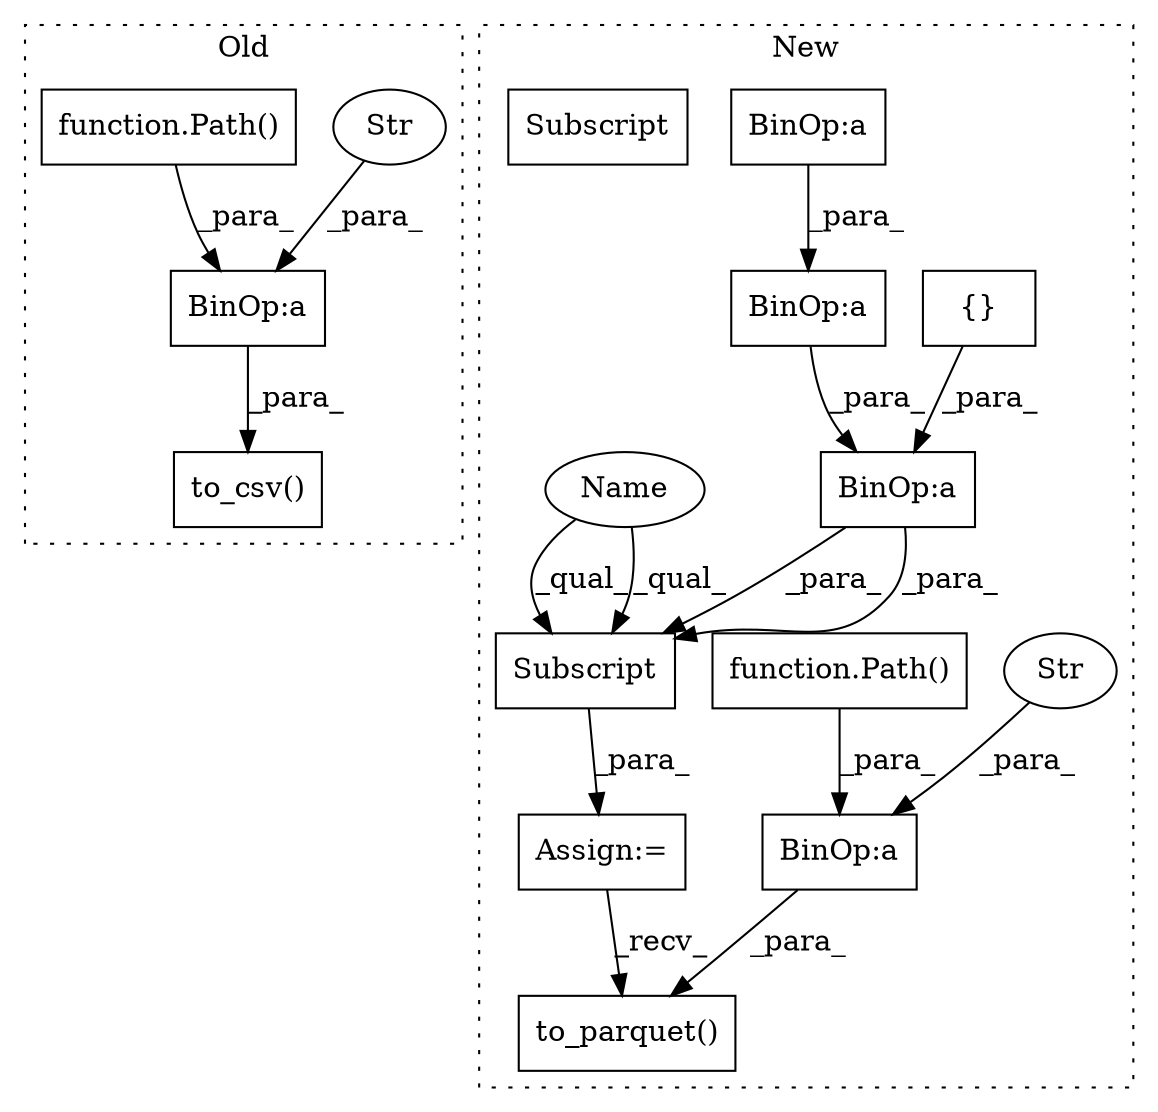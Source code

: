 digraph G {
subgraph cluster0 {
1 [label="to_csv()" a="75" s="1441,1494" l="13,1" shape="box"];
3 [label="BinOp:a" a="82" s="1479" l="3" shape="box"];
4 [label="Str" a="66" s="1482" l="11" shape="ellipse"];
14 [label="function.Path()" a="75" s="1455,1478" l="5,1" shape="box"];
label = "Old";
style="dotted";
}
subgraph cluster1 {
2 [label="{}" a="59" s="1602,1613" l="1,0" shape="box"];
5 [label="BinOp:a" a="82" s="1586" l="16" shape="box"];
6 [label="BinOp:a" a="82" s="1569" l="3" shape="box"];
7 [label="BinOp:a" a="82" s="1569" l="18" shape="box"];
8 [label="Subscript" a="63" s="1552,0" l="63,0" shape="box"];
9 [label="Assign:=" a="68" s="1549" l="3" shape="box"];
10 [label="to_parquet()" a="75" s="2294,2349" l="16,1" shape="box"];
11 [label="BinOp:a" a="82" s="2331" l="3" shape="box"];
12 [label="Str" a="66" s="2334" l="14" shape="ellipse"];
13 [label="function.Path()" a="75" s="2311,2330" l="5,1" shape="box"];
15 [label="Subscript" a="63" s="1552,0" l="63,0" shape="box"];
16 [label="Name" a="87" s="1552" l="4" shape="ellipse"];
label = "New";
style="dotted";
}
2 -> 5 [label="_para_"];
3 -> 1 [label="_para_"];
4 -> 3 [label="_para_"];
5 -> 15 [label="_para_"];
5 -> 15 [label="_para_"];
6 -> 7 [label="_para_"];
7 -> 5 [label="_para_"];
9 -> 10 [label="_recv_"];
11 -> 10 [label="_para_"];
12 -> 11 [label="_para_"];
13 -> 11 [label="_para_"];
14 -> 3 [label="_para_"];
15 -> 9 [label="_para_"];
16 -> 15 [label="_qual_"];
16 -> 15 [label="_qual_"];
}